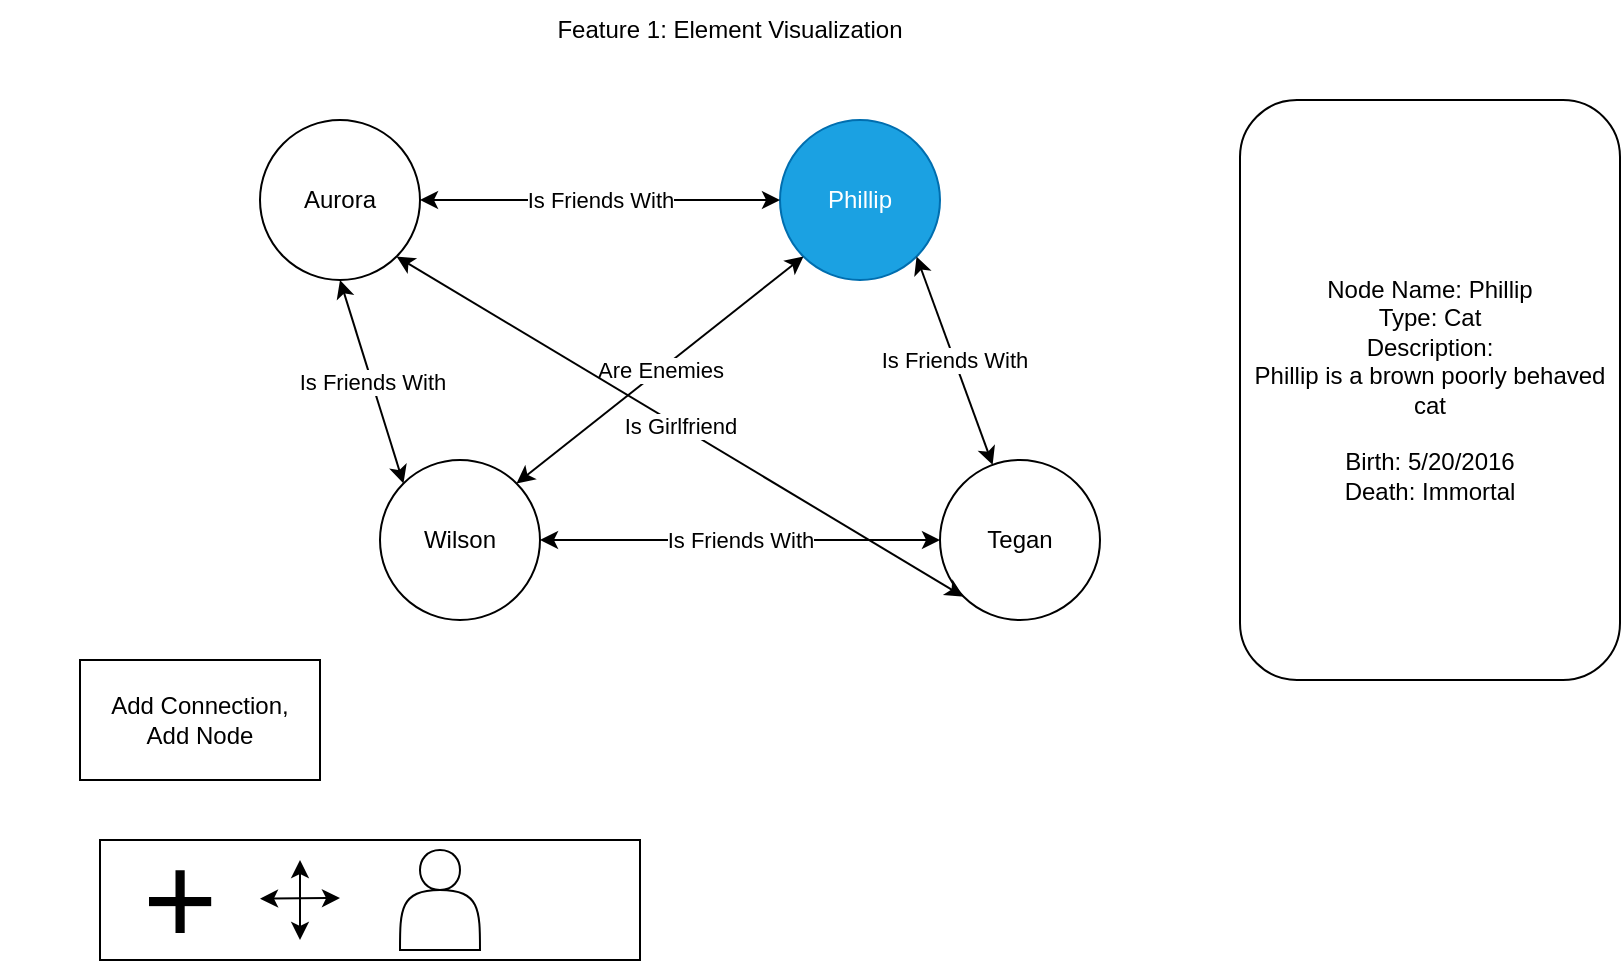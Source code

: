 <mxfile version="21.3.2" type="github">
  <diagram name="Page-1" id="ad6pv2XajA0SReO6DX2X">
    <mxGraphModel dx="1909" dy="621" grid="1" gridSize="10" guides="1" tooltips="1" connect="1" arrows="1" fold="1" page="1" pageScale="1" pageWidth="850" pageHeight="1100" math="0" shadow="0">
      <root>
        <mxCell id="0" />
        <mxCell id="1" parent="0" />
        <mxCell id="NwVTdMzFpZDBHTHiV-GZ-1" value="Feature 1: Element Visualization" style="text;strokeColor=none;align=center;fillColor=none;html=1;verticalAlign=middle;whiteSpace=wrap;rounded=0;" vertex="1" parent="1">
          <mxGeometry x="-830" y="40" width="730" height="30" as="geometry" />
        </mxCell>
        <mxCell id="NwVTdMzFpZDBHTHiV-GZ-2" value="Aurora" style="ellipse;whiteSpace=wrap;html=1;aspect=fixed;" vertex="1" parent="1">
          <mxGeometry x="-700" y="100" width="80" height="80" as="geometry" />
        </mxCell>
        <mxCell id="NwVTdMzFpZDBHTHiV-GZ-3" value="Wilson" style="ellipse;whiteSpace=wrap;html=1;aspect=fixed;" vertex="1" parent="1">
          <mxGeometry x="-640" y="270" width="80" height="80" as="geometry" />
        </mxCell>
        <mxCell id="NwVTdMzFpZDBHTHiV-GZ-4" value="Phillip" style="ellipse;whiteSpace=wrap;html=1;aspect=fixed;fillColor=#1ba1e2;fontColor=#ffffff;strokeColor=#006EAF;" vertex="1" parent="1">
          <mxGeometry x="-440" y="100" width="80" height="80" as="geometry" />
        </mxCell>
        <mxCell id="NwVTdMzFpZDBHTHiV-GZ-6" value="Is Friends With" style="endArrow=classic;startArrow=classic;html=1;rounded=0;exitX=1;exitY=0.5;exitDx=0;exitDy=0;" edge="1" parent="1" source="NwVTdMzFpZDBHTHiV-GZ-2" target="NwVTdMzFpZDBHTHiV-GZ-4">
          <mxGeometry width="50" height="50" relative="1" as="geometry">
            <mxPoint x="-410" y="300" as="sourcePoint" />
            <mxPoint x="-360" y="250" as="targetPoint" />
          </mxGeometry>
        </mxCell>
        <mxCell id="NwVTdMzFpZDBHTHiV-GZ-7" value="Is Friends With" style="endArrow=classic;startArrow=classic;html=1;rounded=0;exitX=0.5;exitY=1;exitDx=0;exitDy=0;entryX=0;entryY=0;entryDx=0;entryDy=0;" edge="1" parent="1" source="NwVTdMzFpZDBHTHiV-GZ-2" target="NwVTdMzFpZDBHTHiV-GZ-3">
          <mxGeometry width="50" height="50" relative="1" as="geometry">
            <mxPoint x="-410" y="300" as="sourcePoint" />
            <mxPoint x="-360" y="250" as="targetPoint" />
          </mxGeometry>
        </mxCell>
        <mxCell id="NwVTdMzFpZDBHTHiV-GZ-8" value="&lt;div&gt;Are Enemies&lt;/div&gt;" style="endArrow=classic;startArrow=classic;html=1;rounded=0;exitX=1;exitY=0;exitDx=0;exitDy=0;entryX=0;entryY=1;entryDx=0;entryDy=0;" edge="1" parent="1" source="NwVTdMzFpZDBHTHiV-GZ-3" target="NwVTdMzFpZDBHTHiV-GZ-4">
          <mxGeometry width="50" height="50" relative="1" as="geometry">
            <mxPoint x="-410" y="300" as="sourcePoint" />
            <mxPoint x="-440" y="170" as="targetPoint" />
          </mxGeometry>
        </mxCell>
        <mxCell id="NwVTdMzFpZDBHTHiV-GZ-9" value="&lt;div&gt;Tegan&lt;/div&gt;" style="ellipse;whiteSpace=wrap;html=1;aspect=fixed;" vertex="1" parent="1">
          <mxGeometry x="-360" y="270" width="80" height="80" as="geometry" />
        </mxCell>
        <mxCell id="NwVTdMzFpZDBHTHiV-GZ-10" value="Is Friends With" style="endArrow=classic;startArrow=classic;html=1;rounded=0;exitX=1;exitY=0.5;exitDx=0;exitDy=0;entryX=0;entryY=0.5;entryDx=0;entryDy=0;" edge="1" parent="1" source="NwVTdMzFpZDBHTHiV-GZ-3" target="NwVTdMzFpZDBHTHiV-GZ-9">
          <mxGeometry width="50" height="50" relative="1" as="geometry">
            <mxPoint x="-410" y="310" as="sourcePoint" />
            <mxPoint x="-360" y="260" as="targetPoint" />
          </mxGeometry>
        </mxCell>
        <mxCell id="NwVTdMzFpZDBHTHiV-GZ-11" value="&lt;div&gt;Is Friends With&lt;/div&gt;" style="endArrow=classic;startArrow=classic;html=1;rounded=0;entryX=1;entryY=1;entryDx=0;entryDy=0;" edge="1" parent="1" source="NwVTdMzFpZDBHTHiV-GZ-9" target="NwVTdMzFpZDBHTHiV-GZ-4">
          <mxGeometry width="50" height="50" relative="1" as="geometry">
            <mxPoint x="-410" y="310" as="sourcePoint" />
            <mxPoint x="-360" y="260" as="targetPoint" />
          </mxGeometry>
        </mxCell>
        <mxCell id="NwVTdMzFpZDBHTHiV-GZ-12" value="&lt;div&gt;Is Girlfriend &lt;br&gt;&lt;/div&gt;" style="endArrow=classic;startArrow=classic;html=1;rounded=0;exitX=1;exitY=1;exitDx=0;exitDy=0;entryX=0;entryY=1;entryDx=0;entryDy=0;" edge="1" parent="1" source="NwVTdMzFpZDBHTHiV-GZ-2" target="NwVTdMzFpZDBHTHiV-GZ-9">
          <mxGeometry width="50" height="50" relative="1" as="geometry">
            <mxPoint x="-500" y="270" as="sourcePoint" />
            <mxPoint x="-450" y="220" as="targetPoint" />
          </mxGeometry>
        </mxCell>
        <mxCell id="NwVTdMzFpZDBHTHiV-GZ-13" value="" style="rounded=0;whiteSpace=wrap;html=1;" vertex="1" parent="1">
          <mxGeometry x="-780" y="460" width="270" height="60" as="geometry" />
        </mxCell>
        <mxCell id="NwVTdMzFpZDBHTHiV-GZ-15" value="+" style="text;html=1;strokeColor=none;fillColor=none;align=center;verticalAlign=middle;whiteSpace=wrap;rounded=0;fontSize=64;" vertex="1" parent="1">
          <mxGeometry x="-770" y="475" width="60" height="30" as="geometry" />
        </mxCell>
        <mxCell id="NwVTdMzFpZDBHTHiV-GZ-17" value="&lt;div&gt;Add Connection,&lt;/div&gt;&lt;div&gt;Add Node&lt;br&gt;&lt;/div&gt;" style="rounded=0;whiteSpace=wrap;html=1;" vertex="1" parent="1">
          <mxGeometry x="-790" y="370" width="120" height="60" as="geometry" />
        </mxCell>
        <mxCell id="NwVTdMzFpZDBHTHiV-GZ-21" value="Node Name: Phillip&lt;br&gt;Type: Cat&lt;br&gt;Description:&lt;br&gt;Phillip is a brown poorly behaved cat&lt;br&gt;&lt;br&gt;Birth: 5/20/2016&lt;br&gt;Death: Immortal" style="rounded=1;whiteSpace=wrap;html=1;" vertex="1" parent="1">
          <mxGeometry x="-210" y="90" width="190" height="290" as="geometry" />
        </mxCell>
        <mxCell id="NwVTdMzFpZDBHTHiV-GZ-22" value="" style="endArrow=classic;startArrow=classic;html=1;rounded=0;" edge="1" parent="1">
          <mxGeometry width="50" height="50" relative="1" as="geometry">
            <mxPoint x="-680" y="510" as="sourcePoint" />
            <mxPoint x="-680" y="470" as="targetPoint" />
          </mxGeometry>
        </mxCell>
        <mxCell id="NwVTdMzFpZDBHTHiV-GZ-23" value="" style="endArrow=classic;startArrow=classic;html=1;rounded=0;" edge="1" parent="1">
          <mxGeometry width="50" height="50" relative="1" as="geometry">
            <mxPoint x="-700" y="489.33" as="sourcePoint" />
            <mxPoint x="-660" y="489" as="targetPoint" />
          </mxGeometry>
        </mxCell>
        <mxCell id="NwVTdMzFpZDBHTHiV-GZ-25" value="" style="shape=actor;whiteSpace=wrap;html=1;" vertex="1" parent="1">
          <mxGeometry x="-630" y="465" width="40" height="50" as="geometry" />
        </mxCell>
      </root>
    </mxGraphModel>
  </diagram>
</mxfile>

